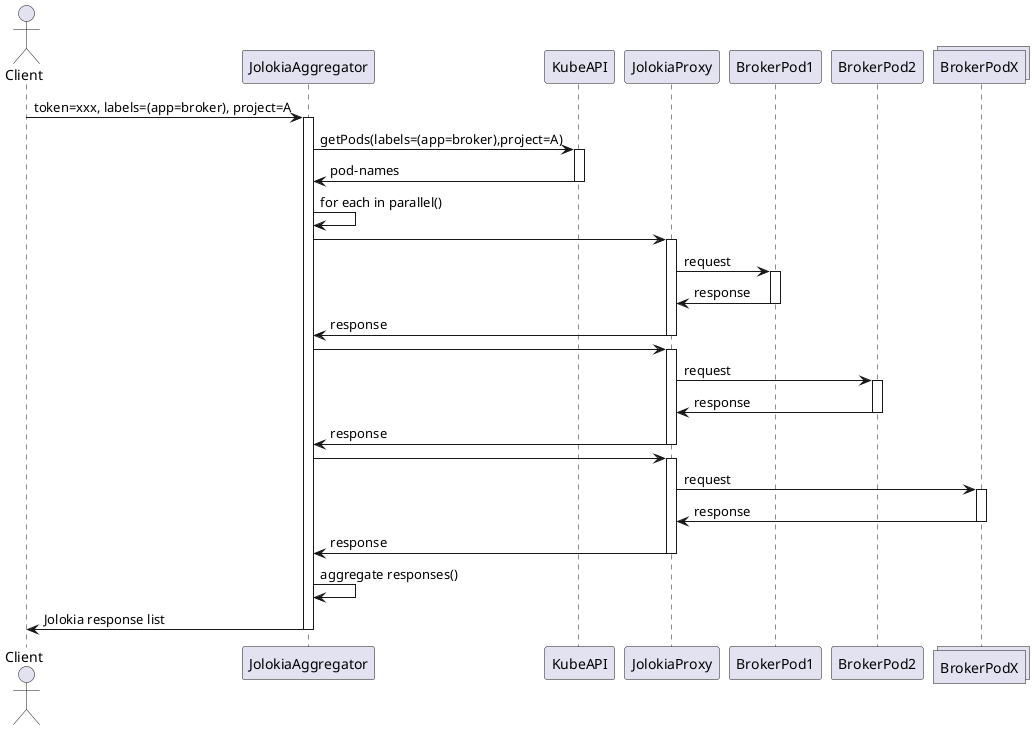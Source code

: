 @startuml
actor Client
participant JolokiaAggregator
participant KubeAPI
participant JolokiaProxy
participant BrokerPod1
participant BrokerPod2
collections BrokerPodX
Client -> JolokiaAggregator: token=xxx, labels=(app=broker), project=A
activate JolokiaAggregator
JolokiaAggregator -> KubeAPI: getPods(labels=(app=broker),project=A)
activate KubeAPI
KubeAPI -> JolokiaAggregator: pod-names
deactivate KubeAPI
JolokiaAggregator -> JolokiaAggregator: for each in parallel()
JolokiaAggregator -> JolokiaProxy
activate JolokiaProxy
JolokiaProxy -> BrokerPod1: request
activate BrokerPod1
BrokerPod1 -> JolokiaProxy: response
deactivate BrokerPod1
JolokiaProxy -> JolokiaAggregator: response
deactivate JolokiaProxy
JolokiaAggregator -> JolokiaProxy
activate JolokiaProxy
JolokiaProxy -> BrokerPod2: request
activate BrokerPod2
BrokerPod2 -> JolokiaProxy: response
deactivate BrokerPod2
JolokiaProxy -> JolokiaAggregator: response
deactivate JolokiaProxy
JolokiaAggregator -> JolokiaProxy
activate JolokiaProxy
JolokiaProxy -> BrokerPodX: request
activate BrokerPodX
BrokerPodX -> JolokiaProxy: response
deactivate BrokerPodX
JolokiaProxy -> JolokiaAggregator: response
deactivate JolokiaProxy
JolokiaAggregator -> JolokiaAggregator: aggregate responses()
JolokiaAggregator -> Client: Jolokia response list
deactivate JolokiaAggregator
@enduml